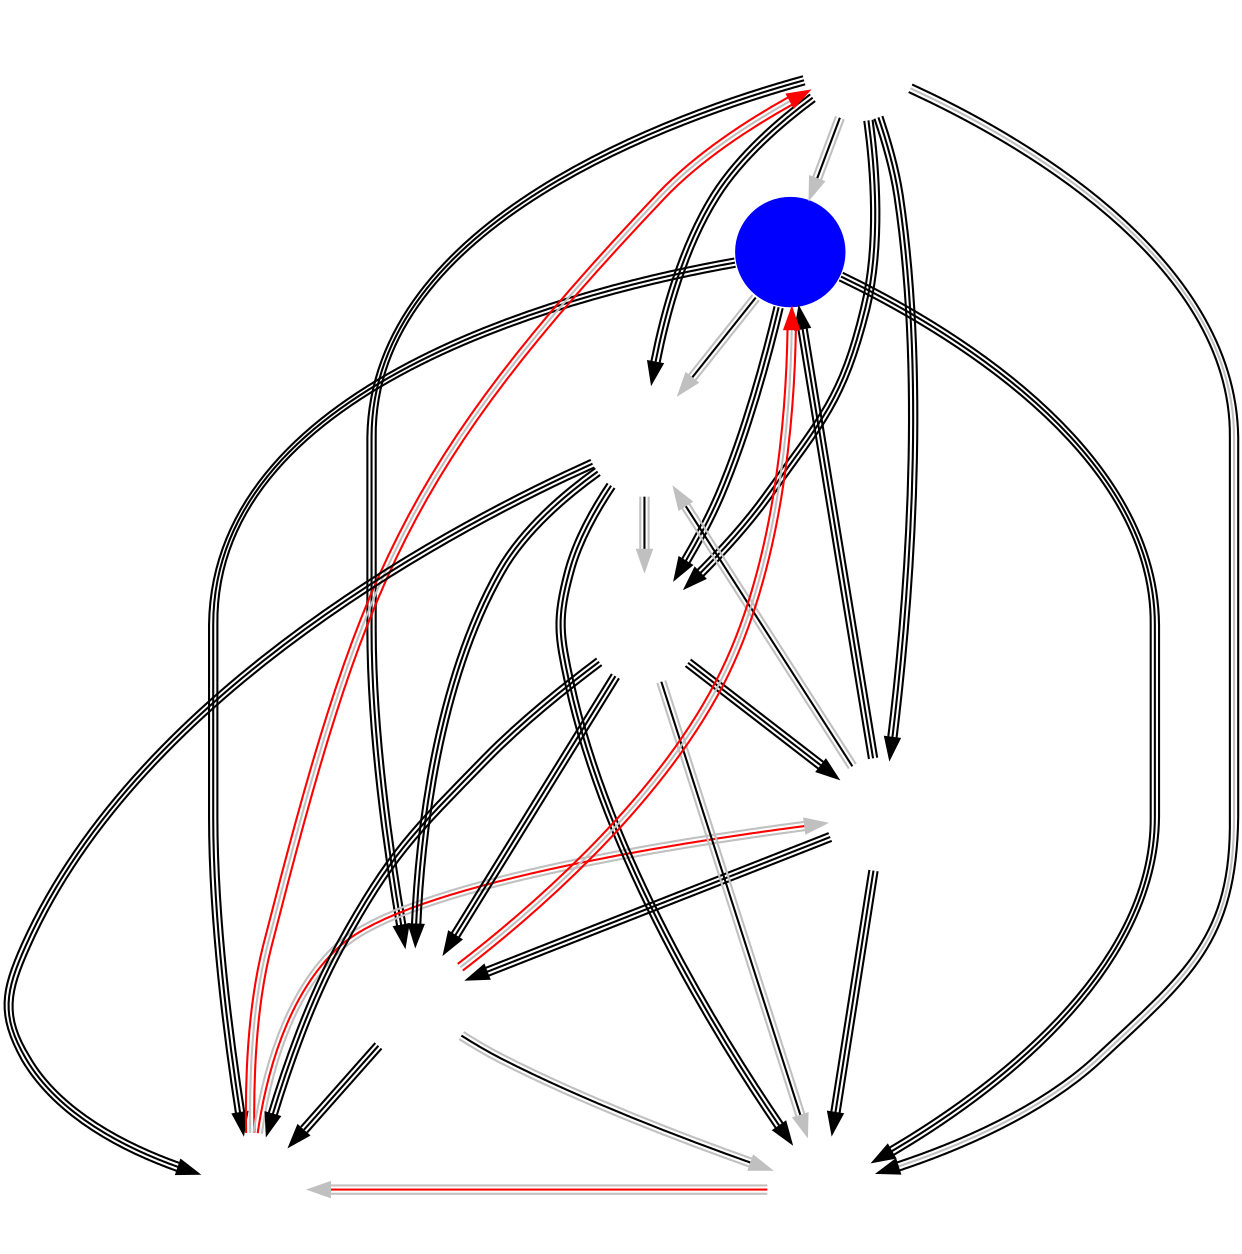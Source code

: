 digraph EU {
	node [shape=circle fixedsize=true width=.75 label="" color="white"];
	imagepath="logos/";
	TL	[ image="liquid.png" style="filled" fillcolor="blue" ];
	FNC	[ image="fnatic.png" ];
	TRC	[ image="tricked.png" ];
	PD	[ image="playing-ducks.png" ];
	EXP	[ image="expert.png" ];
	DIG	[ image="dignitas.png" ];
	ZE	[ image="zealots.png" ];
	TGG	[ image="team-good-guys.png" ];

	/* Phase 1 Aggregates */
//	FNC	->	TL	[ color="lightgray" ]
//	TL	->	TRC	[ color="lightgray" ]
//	TL	->	PD	[ color="lightgray" ]
//	TL	->	EXP	[ color="lightgray" ]
//	TL	->	DIG	[ color="lightgray" ]
//	FNC	->	TRC	[ color="lightgray:lightgray:lightgray" ]
//	FNC	->	PD	[ color="lightgray:lightgray:lightgray" ]
//	FNC	->	EXP	[ color="lightgray:lightgray" ]
//	FNC	->	DIG	[ color="lightgray" ]
//	TRC	->	PD	[ color="lightgray" ]
//	EXP	->	TRC	[ color="lightgray" ]
//	DIG	->	TRC	[ color="lightgray:lightgray" constraint="false" ]
//	EXP	->	PD	[ color="lightgray:lightgray:lightgray" constraint="false" ]
//	DIG	->	PD	[ color="lightgray:lightgray:lightgray" ]
//	DIG	->	EXP	[ color="lightgray" ]

	/* Phase 2 Group stage 1 - Round 1 */
	TRC	->	EXP	[ color="gray:black:gray" ]
	ZE	->	PD	[ color="black:black:black" ]
	PD	->	TRC	[ /*color="gray:black:gray"*/ color="gray:red:gray" constraint="false" ]
	TL	->	TGG	[ color="black:black:black" ]
	FNC	->	ZE	[ color="black:black:black" ]
	TL	->	DIG	[ color="black:black:black" ]

	/* Phase 2 Group stage 1 - Round 2 */
	FNC	->	TL	[ color="gray:black:gray" ]
	DIG	->	TGG	[ color="gray:black:gray" ]
	EXP	->	ZE	[ color="black:black:black" ]
	TGG	->	PD	[ /*color="gray:black:gray"*/ color="gray:red:gray" constraint="false" ]
	FNC	->	TRC	[ color="black:black:black" ]
	EXP	->	DIG	[ color="gray:black:gray" ]

	/* Phase 2 Group stage 1 - Round 3 */
	TRC	->	TL	[ color="black:black:black" ]
	EXP	->	PD	[ color="black:black:black" ]
	FNC	->	TGG	[ color="black:gray:black" ]
	DIG	->	ZE	[ color="black:black:black" ]
	TL	->	PD	[ color="black:black:black" ]
	FNC	->	EXP	[ color="black:black:black" ]

	/* Phase 2 Group stage 1 - Round 4 */
	TRC	->	TGG	[ color="black:black:black" ]
	DIG	->	PD	[ color="black:black:black" ]
	FNC	->	DIG	[ color="black:black:black" ]
	ZE	->	TL	[ /*color="black:gray:black"*/ color="red:gray:red" constraint="false" ]
	TRC	->	ZE	[ color="black:black:black" ]
	EXP	->	TGG	[ color="black:black:black" ]

	/* Phase 2 Group stage 1 - Round 5 */
	DIG	->	TRC	[ color="black:black:black" ]
	TL	->	EXP	[ color="gray:black:gray" ]
	ZE	->	TGG	[ color="gray:black:gray" ]
	PD	->	FNC	[ /*color="black:gray:black"*/ color="red:gray:red" constraint="false" ]

	edge [ color="gray" dir="none" constraint="false" style="dashed"]

}
